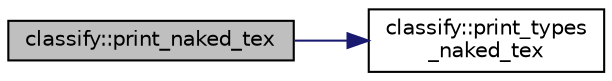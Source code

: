 digraph "classify::print_naked_tex"
{
  edge [fontname="Helvetica",fontsize="10",labelfontname="Helvetica",labelfontsize="10"];
  node [fontname="Helvetica",fontsize="10",shape=record];
  rankdir="LR";
  Node591 [label="classify::print_naked_tex",height=0.2,width=0.4,color="black", fillcolor="grey75", style="filled", fontcolor="black"];
  Node591 -> Node592 [color="midnightblue",fontsize="10",style="solid",fontname="Helvetica"];
  Node592 [label="classify::print_types\l_naked_tex",height=0.2,width=0.4,color="black", fillcolor="white", style="filled",URL="$d9/d43/classclassify.html#a36a3de15470d458d85e524ef94e8a826"];
}
